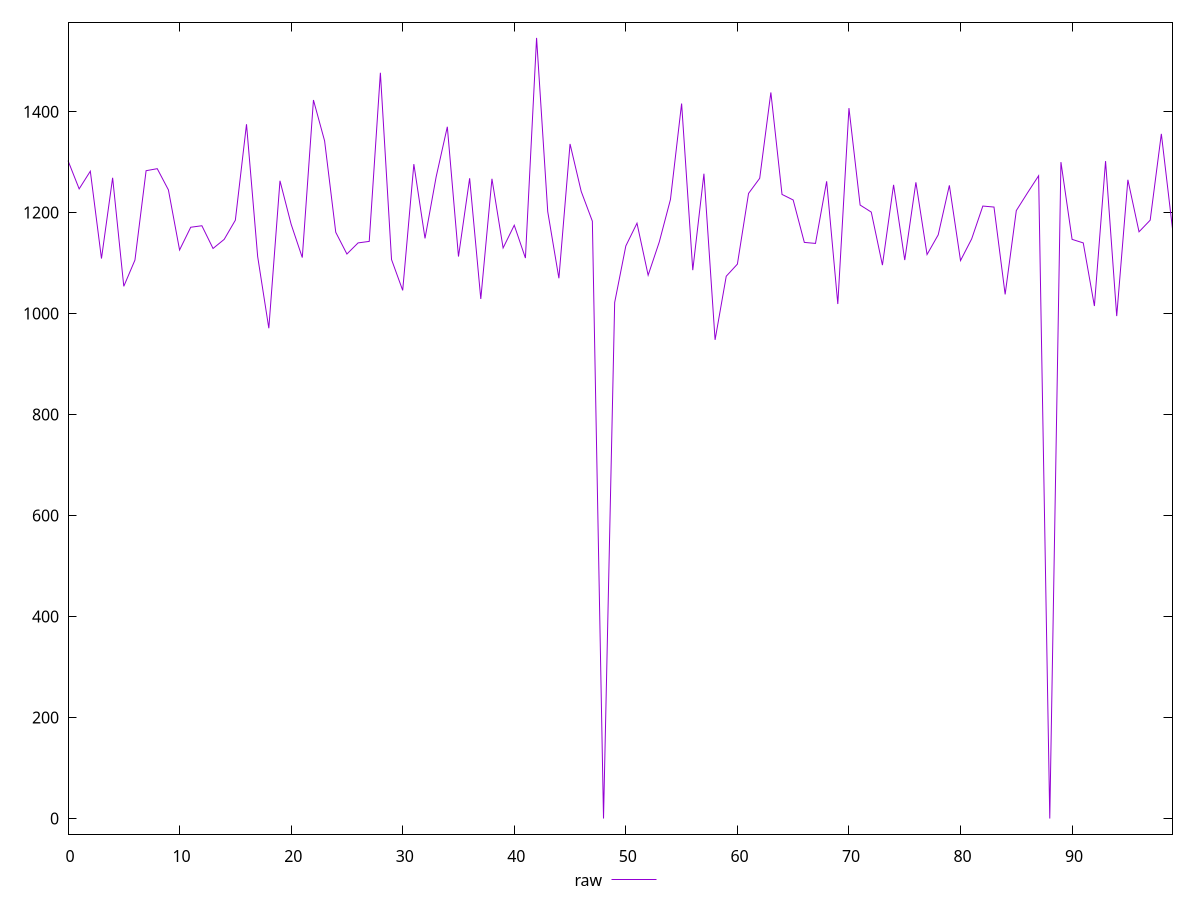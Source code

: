 reset

$raw <<EOF
0 1303
1 1247
2 1282
3 1109
4 1269
5 1054
6 1106
7 1283
8 1287
9 1245
10 1126
11 1171
12 1174
13 1129
14 1147
15 1185
16 1375
17 1113
18 971
19 1263
20 1177
21 1111
22 1423
23 1342
24 1161
25 1118
26 1140
27 1143
28 1477
29 1107
30 1046
31 1296
32 1149
33 1271
34 1370
35 1113
36 1268
37 1029
38 1267
39 1130
40 1175
41 1110
42 1546
43 1202
44 1070
45 1336
46 1242
47 1183
48 0
49 1022
50 1134
51 1179
52 1076
53 1142
54 1226
55 1416
56 1086
57 1277
58 948
59 1074
60 1098
61 1238
62 1268
63 1438
64 1236
65 1225
66 1141
67 1139
68 1262
69 1019
70 1407
71 1215
72 1201
73 1096
74 1255
75 1106
76 1260
77 1117
78 1156
79 1254
80 1105
81 1148
82 1213
83 1211
84 1038
85 1204
86 1239
87 1273
88 0
89 1300
90 1147
91 1140
92 1015
93 1302
94 995
95 1265
96 1162
97 1185
98 1356
99 1168
EOF

set key outside below
set xrange [0:99]
set yrange [-30.92:1576.92]
set trange [-30.92:1576.92]
set terminal svg size 640, 500 enhanced background rgb 'white'
set output "report_00015_2021-02-09T16-11-33.973Z/uses-rel-preload/samples/pages+cached+noadtech+nomedia/raw/values.svg"

plot $raw title "raw" with line

reset
